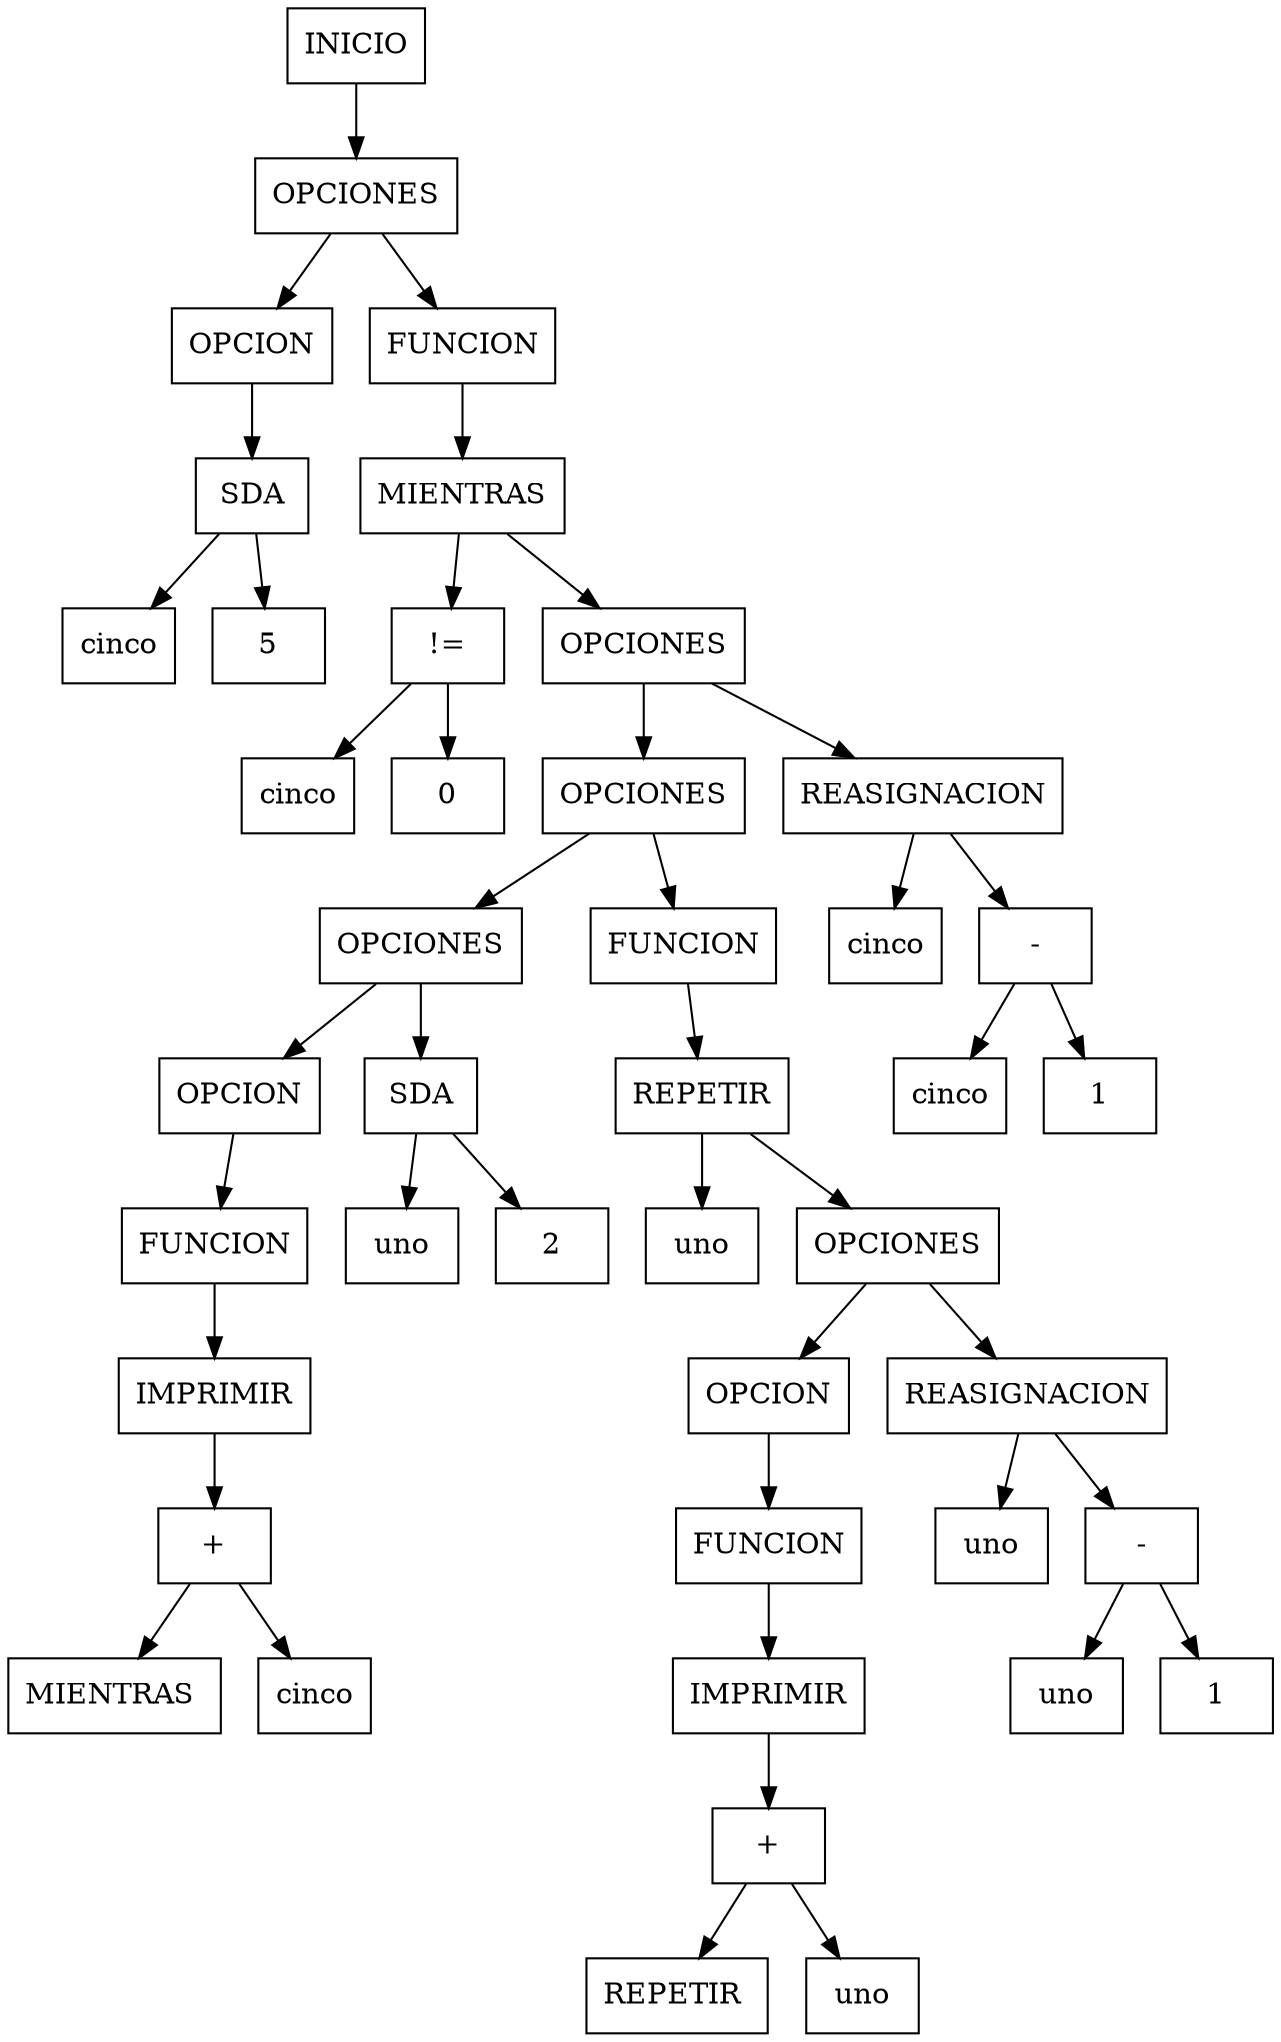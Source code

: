 digraph G{
node[shape=box];
rankdir=UD;

"43_INICIO"[label = "INICIO"];
"42_OPCIONES"[label = "OPCIONES"];
"43_INICIO"->"42_OPCIONES";
"42_OPCIONES"[label = "OPCIONES"];
"4_OPCION"[label = "OPCION"];
"42_OPCIONES"->"4_OPCION";
"4_OPCION"[label = "OPCION"];
"3_SDA"[label = "SDA"];
"4_OPCION"->"3_SDA";
"3_SDA"[label = "SDA"];
"2_ID"[label = "cinco"];
"3_SDA"->"2_ID";
"3_SDA"[label = "SDA"];
"1_ENTERO"[label = "5"];
"3_SDA"->"1_ENTERO";
"42_OPCIONES"[label = "OPCIONES"];
"41_FUNCION"[label = "FUNCION"];
"42_OPCIONES"->"41_FUNCION";
"41_FUNCION"[label = "FUNCION"];
"40_MIENTRAS"[label = "MIENTRAS"];
"41_FUNCION"->"40_MIENTRAS";
"40_MIENTRAS"[label = "MIENTRAS"];
"7_!="[label = "!="];
"40_MIENTRAS"->"7_!=";
"7_!="[label = "!="];
"5_ID"[label = "cinco"];
"7_!="->"5_ID";
"7_!="[label = "!="];
"6_ENTERO"[label = "0"];
"7_!="->"6_ENTERO";
"40_MIENTRAS"[label = "MIENTRAS"];
"39_OPCIONES"[label = "OPCIONES"];
"40_MIENTRAS"->"39_OPCIONES";
"39_OPCIONES"[label = "OPCIONES"];
"33_OPCIONES"[label = "OPCIONES"];
"39_OPCIONES"->"33_OPCIONES";
"33_OPCIONES"[label = "OPCIONES"];
"17_OPCIONES"[label = "OPCIONES"];
"33_OPCIONES"->"17_OPCIONES";
"17_OPCIONES"[label = "OPCIONES"];
"13_OPCION"[label = "OPCION"];
"17_OPCIONES"->"13_OPCION";
"13_OPCION"[label = "OPCION"];
"12_FUNCION"[label = "FUNCION"];
"13_OPCION"->"12_FUNCION";
"12_FUNCION"[label = "FUNCION"];
"11_IMPRIMIR"[label = "IMPRIMIR"];
"12_FUNCION"->"11_IMPRIMIR";
"11_IMPRIMIR"[label = "IMPRIMIR"];
"10_+"[label = "+"];
"11_IMPRIMIR"->"10_+";
"10_+"[label = "+"];
"8_CADENA"[label = "MIENTRAS "];
"10_+"->"8_CADENA";
"10_+"[label = "+"];
"9_ID"[label = "cinco"];
"10_+"->"9_ID";
"17_OPCIONES"[label = "OPCIONES"];
"16_SDA"[label = "SDA"];
"17_OPCIONES"->"16_SDA";
"16_SDA"[label = "SDA"];
"15_ID"[label = "uno"];
"16_SDA"->"15_ID";
"16_SDA"[label = "SDA"];
"14_ENTERO"[label = "2"];
"16_SDA"->"14_ENTERO";
"33_OPCIONES"[label = "OPCIONES"];
"32_FUNCION"[label = "FUNCION"];
"33_OPCIONES"->"32_FUNCION";
"32_FUNCION"[label = "FUNCION"];
"31_REPETIR"[label = "REPETIR"];
"32_FUNCION"->"31_REPETIR";
"31_REPETIR"[label = "REPETIR"];
"18_ID"[label = "uno"];
"31_REPETIR"->"18_ID";
"31_REPETIR"[label = "REPETIR"];
"30_OPCIONES"[label = "OPCIONES"];
"31_REPETIR"->"30_OPCIONES";
"30_OPCIONES"[label = "OPCIONES"];
"24_OPCION"[label = "OPCION"];
"30_OPCIONES"->"24_OPCION";
"24_OPCION"[label = "OPCION"];
"23_FUNCION"[label = "FUNCION"];
"24_OPCION"->"23_FUNCION";
"23_FUNCION"[label = "FUNCION"];
"22_IMPRIMIR"[label = "IMPRIMIR"];
"23_FUNCION"->"22_IMPRIMIR";
"22_IMPRIMIR"[label = "IMPRIMIR"];
"21_+"[label = "+"];
"22_IMPRIMIR"->"21_+";
"21_+"[label = "+"];
"19_CADENA"[label = "REPETIR "];
"21_+"->"19_CADENA";
"21_+"[label = "+"];
"20_ID"[label = "uno"];
"21_+"->"20_ID";
"30_OPCIONES"[label = "OPCIONES"];
"29_REASIGNACION"[label = "REASIGNACION"];
"30_OPCIONES"->"29_REASIGNACION";
"29_REASIGNACION"[label = "REASIGNACION"];
"28_ID"[label = "uno"];
"29_REASIGNACION"->"28_ID";
"29_REASIGNACION"[label = "REASIGNACION"];
"27_-"[label = "-"];
"29_REASIGNACION"->"27_-";
"27_-"[label = "-"];
"25_ID"[label = "uno"];
"27_-"->"25_ID";
"27_-"[label = "-"];
"26_ENTERO"[label = "1"];
"27_-"->"26_ENTERO";
"39_OPCIONES"[label = "OPCIONES"];
"38_REASIGNACION"[label = "REASIGNACION"];
"39_OPCIONES"->"38_REASIGNACION";
"38_REASIGNACION"[label = "REASIGNACION"];
"37_ID"[label = "cinco"];
"38_REASIGNACION"->"37_ID";
"38_REASIGNACION"[label = "REASIGNACION"];
"36_-"[label = "-"];
"38_REASIGNACION"->"36_-";
"36_-"[label = "-"];
"34_ID"[label = "cinco"];
"36_-"->"34_ID";
"36_-"[label = "-"];
"35_ENTERO"[label = "1"];
"36_-"->"35_ENTERO";


}
